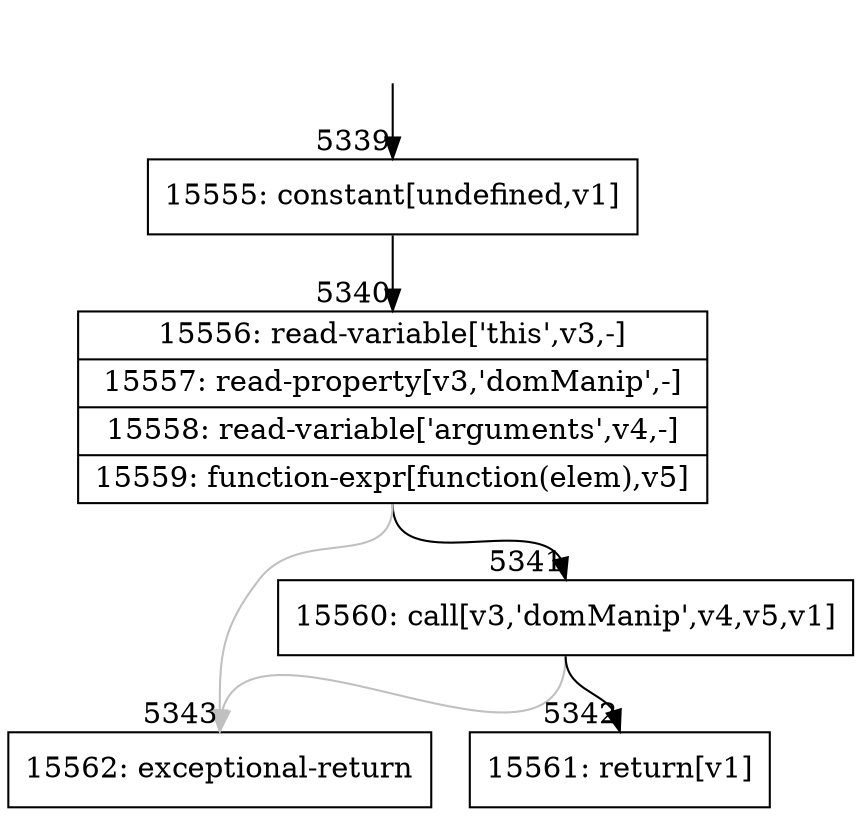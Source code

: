 digraph {
rankdir="TD"
BB_entry349[shape=none,label=""];
BB_entry349 -> BB5339 [tailport=s, headport=n, headlabel="    5339"]
BB5339 [shape=record label="{15555: constant[undefined,v1]}" ] 
BB5339 -> BB5340 [tailport=s, headport=n, headlabel="      5340"]
BB5340 [shape=record label="{15556: read-variable['this',v3,-]|15557: read-property[v3,'domManip',-]|15558: read-variable['arguments',v4,-]|15559: function-expr[function(elem),v5]}" ] 
BB5340 -> BB5341 [tailport=s, headport=n, headlabel="      5341"]
BB5340 -> BB5343 [tailport=s, headport=n, color=gray, headlabel="      5343"]
BB5341 [shape=record label="{15560: call[v3,'domManip',v4,v5,v1]}" ] 
BB5341 -> BB5342 [tailport=s, headport=n, headlabel="      5342"]
BB5341 -> BB5343 [tailport=s, headport=n, color=gray]
BB5342 [shape=record label="{15561: return[v1]}" ] 
BB5343 [shape=record label="{15562: exceptional-return}" ] 
}
